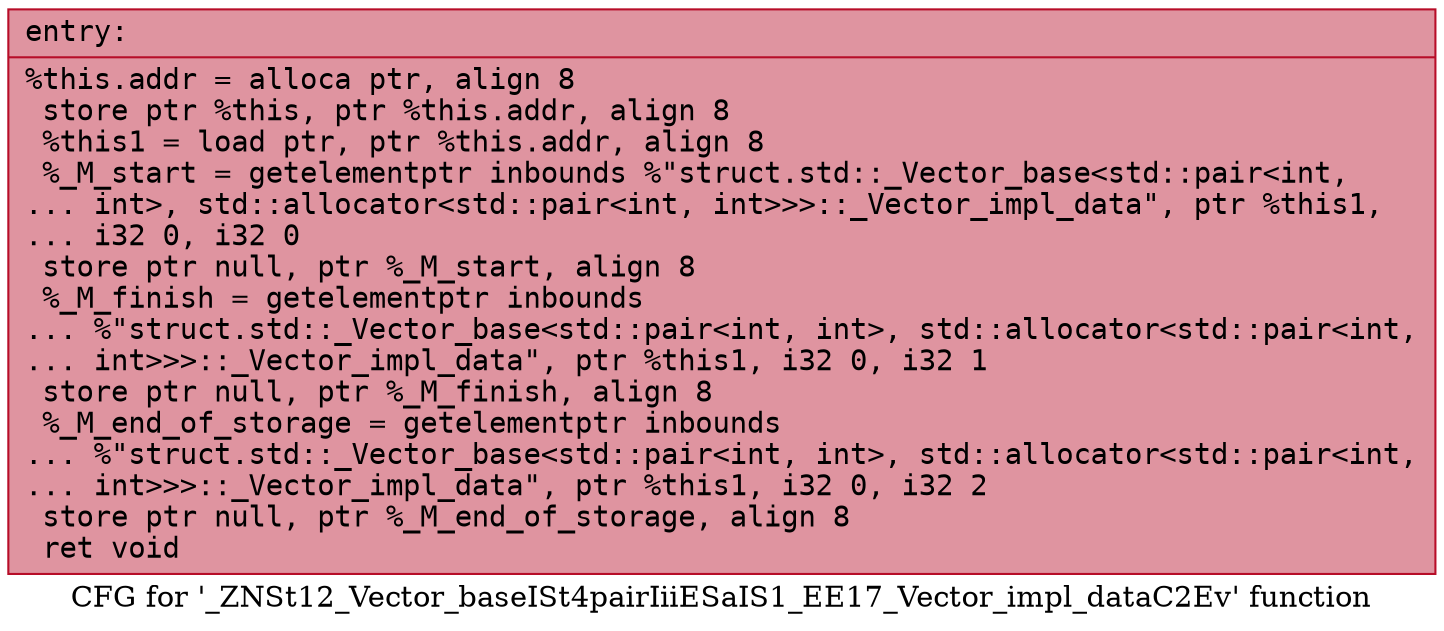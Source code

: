 digraph "CFG for '_ZNSt12_Vector_baseISt4pairIiiESaIS1_EE17_Vector_impl_dataC2Ev' function" {
	label="CFG for '_ZNSt12_Vector_baseISt4pairIiiESaIS1_EE17_Vector_impl_dataC2Ev' function";

	Node0x55c954f23930 [shape=record,color="#b70d28ff", style=filled, fillcolor="#b70d2870" fontname="Courier",label="{entry:\l|  %this.addr = alloca ptr, align 8\l  store ptr %this, ptr %this.addr, align 8\l  %this1 = load ptr, ptr %this.addr, align 8\l  %_M_start = getelementptr inbounds %\"struct.std::_Vector_base\<std::pair\<int,\l... int\>, std::allocator\<std::pair\<int, int\>\>\>::_Vector_impl_data\", ptr %this1,\l... i32 0, i32 0\l  store ptr null, ptr %_M_start, align 8\l  %_M_finish = getelementptr inbounds\l... %\"struct.std::_Vector_base\<std::pair\<int, int\>, std::allocator\<std::pair\<int,\l... int\>\>\>::_Vector_impl_data\", ptr %this1, i32 0, i32 1\l  store ptr null, ptr %_M_finish, align 8\l  %_M_end_of_storage = getelementptr inbounds\l... %\"struct.std::_Vector_base\<std::pair\<int, int\>, std::allocator\<std::pair\<int,\l... int\>\>\>::_Vector_impl_data\", ptr %this1, i32 0, i32 2\l  store ptr null, ptr %_M_end_of_storage, align 8\l  ret void\l}"];
}
